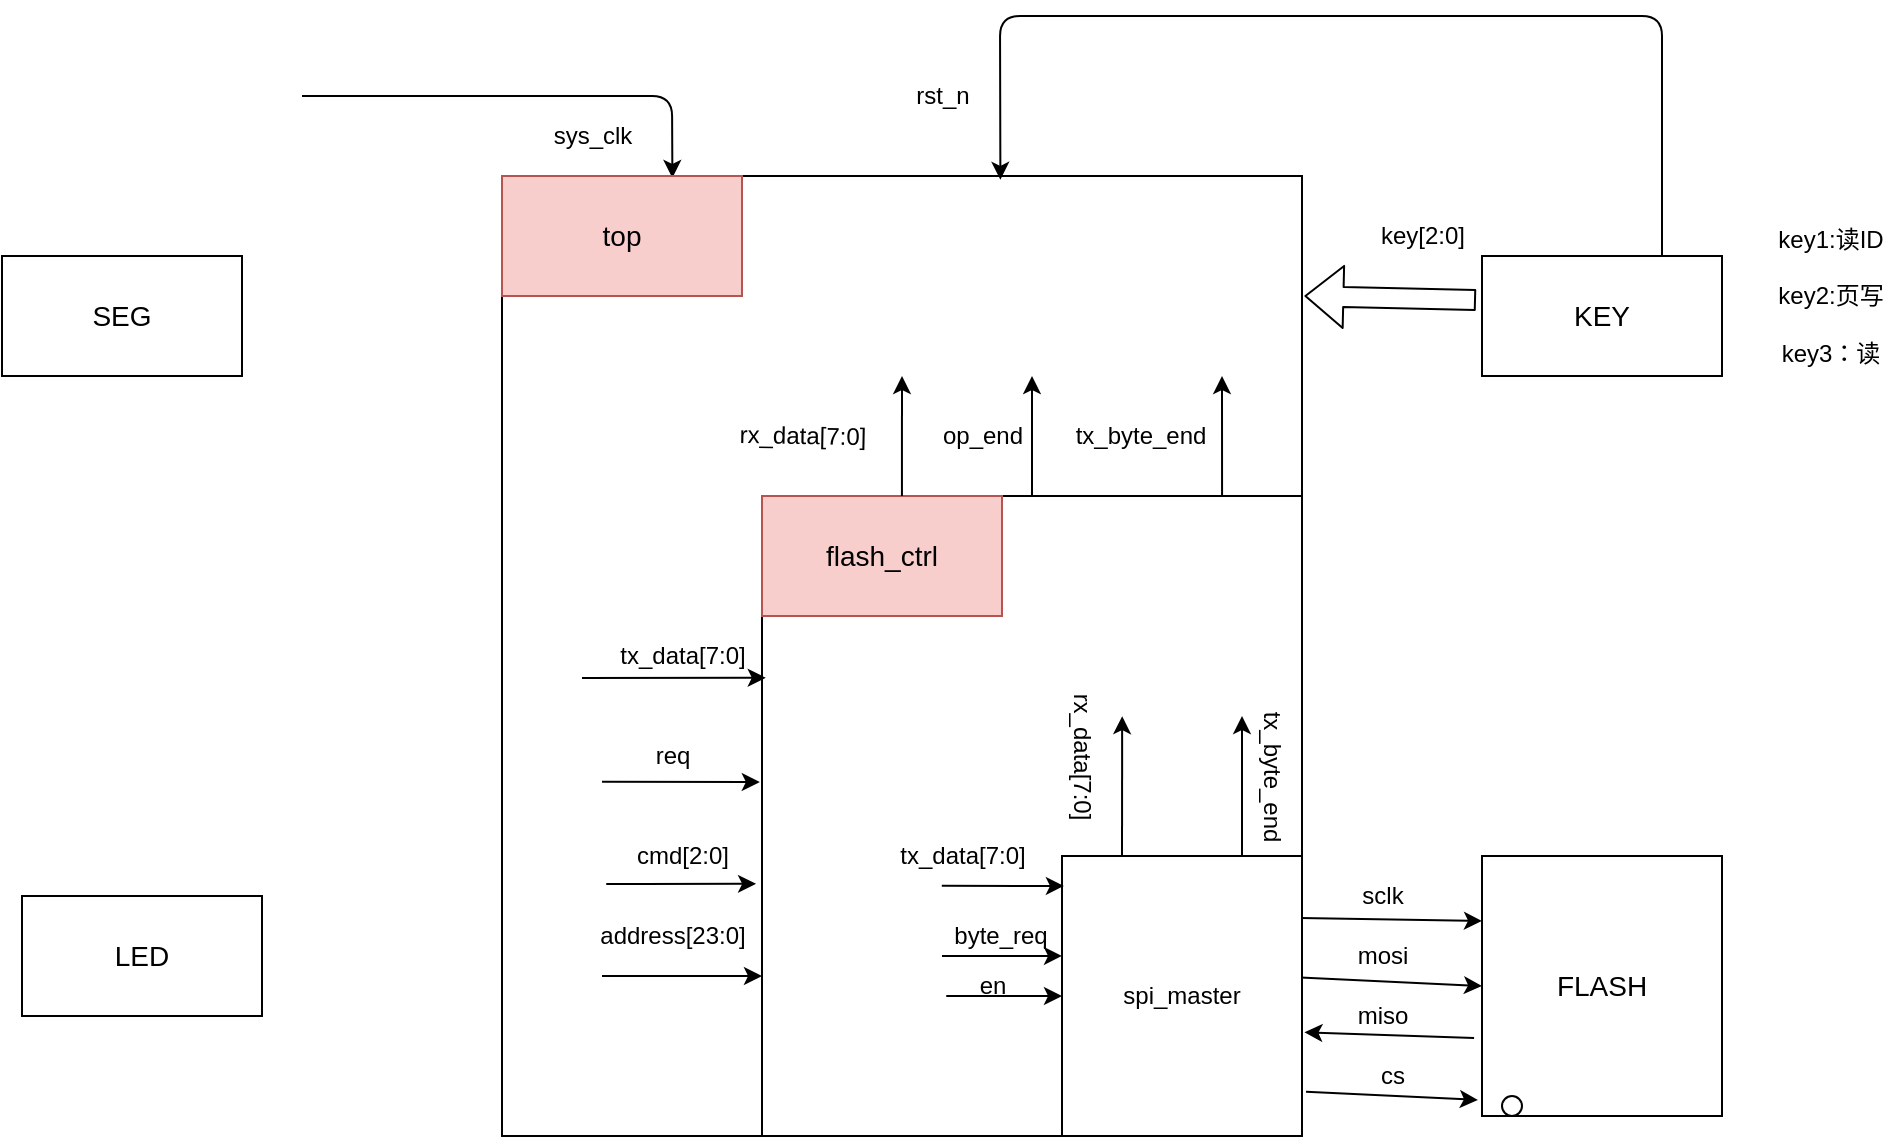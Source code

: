 <mxfile version="14.2.7" type="github">
  <diagram id="eEsHUfCtPcGkzx7xBdVv" name="Page-1">
    <mxGraphModel dx="2177" dy="804" grid="1" gridSize="10" guides="1" tooltips="1" connect="1" arrows="1" fold="1" page="1" pageScale="1" pageWidth="827" pageHeight="1169" math="0" shadow="0">
      <root>
        <mxCell id="0" />
        <mxCell id="1" parent="0" />
        <mxCell id="dPJaqiwZWHNFZR4YzsqL-5" value="" style="rounded=0;whiteSpace=wrap;html=1;sketch=0;" parent="1" vertex="1">
          <mxGeometry x="-250" y="120" width="400" height="480" as="geometry" />
        </mxCell>
        <mxCell id="dPJaqiwZWHNFZR4YzsqL-9" value="&lt;font style=&quot;font-size: 14px&quot;&gt;KEY&lt;/font&gt;" style="rounded=0;whiteSpace=wrap;html=1;sketch=0;" parent="1" vertex="1">
          <mxGeometry x="240" y="160" width="120" height="60" as="geometry" />
        </mxCell>
        <mxCell id="dPJaqiwZWHNFZR4YzsqL-11" value="&lt;font style=&quot;font-size: 14px&quot;&gt;SEG&lt;/font&gt;" style="rounded=0;whiteSpace=wrap;html=1;sketch=0;" parent="1" vertex="1">
          <mxGeometry x="-500" y="160" width="120" height="60" as="geometry" />
        </mxCell>
        <mxCell id="dPJaqiwZWHNFZR4YzsqL-12" value="&lt;font style=&quot;font-size: 14px&quot;&gt;FLASH&lt;/font&gt;" style="rounded=0;whiteSpace=wrap;html=1;sketch=0;" parent="1" vertex="1">
          <mxGeometry x="240" y="460" width="120" height="130" as="geometry" />
        </mxCell>
        <mxCell id="dPJaqiwZWHNFZR4YzsqL-13" value="&lt;font style=&quot;font-size: 14px&quot;&gt;LED&lt;/font&gt;" style="rounded=0;whiteSpace=wrap;html=1;sketch=0;" parent="1" vertex="1">
          <mxGeometry x="-490" y="480" width="120" height="60" as="geometry" />
        </mxCell>
        <mxCell id="dPJaqiwZWHNFZR4YzsqL-15" value="" style="endArrow=classic;html=1;entryX=0;entryY=0.25;entryDx=0;entryDy=0;exitX=0.998;exitY=0.773;exitDx=0;exitDy=0;exitPerimeter=0;" parent="1" source="dPJaqiwZWHNFZR4YzsqL-5" target="dPJaqiwZWHNFZR4YzsqL-12" edge="1">
          <mxGeometry width="50" height="50" relative="1" as="geometry">
            <mxPoint x="170" y="530" as="sourcePoint" />
            <mxPoint x="220" y="480" as="targetPoint" />
          </mxGeometry>
        </mxCell>
        <mxCell id="dPJaqiwZWHNFZR4YzsqL-16" value="sclk" style="text;html=1;align=center;verticalAlign=middle;resizable=0;points=[];autosize=1;" parent="1" vertex="1">
          <mxGeometry x="170" y="470" width="40" height="20" as="geometry" />
        </mxCell>
        <mxCell id="dPJaqiwZWHNFZR4YzsqL-18" value="" style="endArrow=classic;html=1;entryX=0;entryY=0.5;entryDx=0;entryDy=0;exitX=0.998;exitY=0.835;exitDx=0;exitDy=0;exitPerimeter=0;" parent="1" source="dPJaqiwZWHNFZR4YzsqL-5" target="dPJaqiwZWHNFZR4YzsqL-12" edge="1">
          <mxGeometry width="50" height="50" relative="1" as="geometry">
            <mxPoint x="165" y="570" as="sourcePoint" />
            <mxPoint x="215" y="520" as="targetPoint" />
          </mxGeometry>
        </mxCell>
        <mxCell id="dPJaqiwZWHNFZR4YzsqL-19" value="mosi" style="text;html=1;align=center;verticalAlign=middle;resizable=0;points=[];autosize=1;" parent="1" vertex="1">
          <mxGeometry x="170" y="500" width="40" height="20" as="geometry" />
        </mxCell>
        <mxCell id="dPJaqiwZWHNFZR4YzsqL-21" value="miso" style="text;html=1;align=center;verticalAlign=middle;resizable=0;points=[];autosize=1;" parent="1" vertex="1">
          <mxGeometry x="170" y="530" width="40" height="20" as="geometry" />
        </mxCell>
        <mxCell id="dPJaqiwZWHNFZR4YzsqL-22" value="" style="endArrow=classic;html=1;exitX=-0.033;exitY=0.7;exitDx=0;exitDy=0;exitPerimeter=0;entryX=1.003;entryY=0.892;entryDx=0;entryDy=0;entryPerimeter=0;" parent="1" source="dPJaqiwZWHNFZR4YzsqL-12" target="dPJaqiwZWHNFZR4YzsqL-5" edge="1">
          <mxGeometry width="50" height="50" relative="1" as="geometry">
            <mxPoint x="240" y="546" as="sourcePoint" />
            <mxPoint x="140" y="546" as="targetPoint" />
          </mxGeometry>
        </mxCell>
        <mxCell id="dPJaqiwZWHNFZR4YzsqL-23" value="" style="endArrow=classic;html=1;entryX=-0.017;entryY=0.938;entryDx=0;entryDy=0;exitX=1.005;exitY=0.954;exitDx=0;exitDy=0;exitPerimeter=0;entryPerimeter=0;" parent="1" source="dPJaqiwZWHNFZR4YzsqL-5" target="dPJaqiwZWHNFZR4YzsqL-12" edge="1">
          <mxGeometry width="50" height="50" relative="1" as="geometry">
            <mxPoint x="150" y="580" as="sourcePoint" />
            <mxPoint x="230" y="650" as="targetPoint" />
          </mxGeometry>
        </mxCell>
        <mxCell id="dPJaqiwZWHNFZR4YzsqL-24" value="cs" style="text;html=1;align=center;verticalAlign=middle;resizable=0;points=[];autosize=1;" parent="1" vertex="1">
          <mxGeometry x="180" y="560" width="30" height="20" as="geometry" />
        </mxCell>
        <mxCell id="dPJaqiwZWHNFZR4YzsqL-25" value="" style="ellipse;whiteSpace=wrap;html=1;aspect=fixed;rounded=0;sketch=0;rotation=-90;" parent="1" vertex="1">
          <mxGeometry x="250" y="580" width="10" height="10" as="geometry" />
        </mxCell>
        <mxCell id="dPJaqiwZWHNFZR4YzsqL-27" value="" style="whiteSpace=wrap;html=1;rounded=0;sketch=0;" parent="1" vertex="1">
          <mxGeometry x="-120" y="280" width="270" height="320" as="geometry" />
        </mxCell>
        <mxCell id="dPJaqiwZWHNFZR4YzsqL-26" value="spi_master" style="whiteSpace=wrap;html=1;rounded=0;sketch=0;" parent="1" vertex="1">
          <mxGeometry x="30" y="460" width="120" height="140" as="geometry" />
        </mxCell>
        <mxCell id="dPJaqiwZWHNFZR4YzsqL-31" value="" style="endArrow=classic;html=1;entryX=0.008;entryY=0.107;entryDx=0;entryDy=0;entryPerimeter=0;exitX=0.333;exitY=0.609;exitDx=0;exitDy=0;exitPerimeter=0;" parent="1" source="dPJaqiwZWHNFZR4YzsqL-27" target="dPJaqiwZWHNFZR4YzsqL-26" edge="1">
          <mxGeometry width="50" height="50" relative="1" as="geometry">
            <mxPoint x="-50" y="500" as="sourcePoint" />
            <mxPoint y="450" as="targetPoint" />
          </mxGeometry>
        </mxCell>
        <mxCell id="dPJaqiwZWHNFZR4YzsqL-32" value="tx_data[7:0]" style="text;html=1;align=center;verticalAlign=middle;resizable=0;points=[];autosize=1;" parent="1" vertex="1">
          <mxGeometry x="-60" y="450" width="80" height="20" as="geometry" />
        </mxCell>
        <mxCell id="dPJaqiwZWHNFZR4YzsqL-33" value="" style="endArrow=classic;html=1;entryX=0;entryY=0.357;entryDx=0;entryDy=0;entryPerimeter=0;" parent="1" target="dPJaqiwZWHNFZR4YzsqL-26" edge="1">
          <mxGeometry width="50" height="50" relative="1" as="geometry">
            <mxPoint x="-30" y="510" as="sourcePoint" />
            <mxPoint x="-10" y="530" as="targetPoint" />
            <Array as="points">
              <mxPoint x="-30" y="510" />
            </Array>
          </mxGeometry>
        </mxCell>
        <mxCell id="dPJaqiwZWHNFZR4YzsqL-34" value="byte_req" style="text;html=1;align=center;verticalAlign=middle;resizable=0;points=[];autosize=1;" parent="1" vertex="1">
          <mxGeometry x="-31" y="490" width="60" height="20" as="geometry" />
        </mxCell>
        <mxCell id="dPJaqiwZWHNFZR4YzsqL-35" value="" style="endArrow=classic;html=1;entryX=0;entryY=0.5;entryDx=0;entryDy=0;" parent="1" target="dPJaqiwZWHNFZR4YzsqL-26" edge="1">
          <mxGeometry width="50" height="50" relative="1" as="geometry">
            <mxPoint x="-20" y="530" as="sourcePoint" />
            <mxPoint x="-20" y="530" as="targetPoint" />
            <Array as="points">
              <mxPoint x="-30" y="530" />
              <mxPoint x="-20" y="530" />
            </Array>
          </mxGeometry>
        </mxCell>
        <mxCell id="dPJaqiwZWHNFZR4YzsqL-36" value="" style="endArrow=classic;html=1;exitX=0.25;exitY=0;exitDx=0;exitDy=0;entryX=0.667;entryY=0.344;entryDx=0;entryDy=0;entryPerimeter=0;" parent="1" source="dPJaqiwZWHNFZR4YzsqL-26" target="dPJaqiwZWHNFZR4YzsqL-27" edge="1">
          <mxGeometry width="50" height="50" relative="1" as="geometry">
            <mxPoint x="80" y="420" as="sourcePoint" />
            <mxPoint x="130" y="370" as="targetPoint" />
          </mxGeometry>
        </mxCell>
        <mxCell id="dPJaqiwZWHNFZR4YzsqL-38" value="&lt;font style=&quot;font-size: 14px&quot;&gt;flash_ctrl&lt;/font&gt;" style="rounded=0;whiteSpace=wrap;html=1;sketch=0;fillColor=#f8cecc;strokeColor=#b85450;" parent="1" vertex="1">
          <mxGeometry x="-120" y="280" width="120" height="60" as="geometry" />
        </mxCell>
        <mxCell id="dPJaqiwZWHNFZR4YzsqL-40" value="rx_data[7:0]" style="text;html=1;align=center;verticalAlign=middle;resizable=0;points=[];autosize=1;rotation=90;" parent="1" vertex="1">
          <mxGeometry y="400" width="80" height="20" as="geometry" />
        </mxCell>
        <mxCell id="dPJaqiwZWHNFZR4YzsqL-41" value="" style="endArrow=classic;html=1;exitX=0.75;exitY=0;exitDx=0;exitDy=0;" parent="1" source="dPJaqiwZWHNFZR4YzsqL-26" edge="1">
          <mxGeometry width="50" height="50" relative="1" as="geometry">
            <mxPoint x="80" y="420" as="sourcePoint" />
            <mxPoint x="120" y="390" as="targetPoint" />
            <Array as="points">
              <mxPoint x="120" y="390" />
            </Array>
          </mxGeometry>
        </mxCell>
        <mxCell id="dPJaqiwZWHNFZR4YzsqL-43" value="tx_byte_end" style="text;html=1;align=center;verticalAlign=middle;resizable=0;points=[];autosize=1;rotation=90;" parent="1" vertex="1">
          <mxGeometry x="95" y="410" width="80" height="20" as="geometry" />
        </mxCell>
        <mxCell id="dPJaqiwZWHNFZR4YzsqL-70" value="" style="endArrow=classic;html=1;entryX=0.213;entryY=0.002;entryDx=0;entryDy=0;entryPerimeter=0;" parent="1" target="dPJaqiwZWHNFZR4YzsqL-5" edge="1">
          <mxGeometry width="50" height="50" relative="1" as="geometry">
            <mxPoint x="-350" y="80" as="sourcePoint" />
            <mxPoint x="-290" y="40" as="targetPoint" />
            <Array as="points">
              <mxPoint x="-165" y="80" />
            </Array>
          </mxGeometry>
        </mxCell>
        <mxCell id="dPJaqiwZWHNFZR4YzsqL-71" value="sys_clk" style="text;html=1;align=center;verticalAlign=middle;resizable=0;points=[];autosize=1;" parent="1" vertex="1">
          <mxGeometry x="-230" y="90" width="50" height="20" as="geometry" />
        </mxCell>
        <mxCell id="dPJaqiwZWHNFZR4YzsqL-72" value="" style="endArrow=classic;html=1;entryX=0.623;entryY=0.004;entryDx=0;entryDy=0;entryPerimeter=0;exitX=0.75;exitY=0;exitDx=0;exitDy=0;" parent="1" source="dPJaqiwZWHNFZR4YzsqL-9" target="dPJaqiwZWHNFZR4YzsqL-5" edge="1">
          <mxGeometry width="50" height="50" relative="1" as="geometry">
            <mxPoint x="-180" y="40" as="sourcePoint" />
            <mxPoint x="10" y="20" as="targetPoint" />
            <Array as="points">
              <mxPoint x="330" y="40" />
              <mxPoint x="-1" y="40" />
            </Array>
          </mxGeometry>
        </mxCell>
        <mxCell id="dPJaqiwZWHNFZR4YzsqL-73" value="rst_n" style="text;html=1;align=center;verticalAlign=middle;resizable=0;points=[];autosize=1;" parent="1" vertex="1">
          <mxGeometry x="-50" y="70" width="40" height="20" as="geometry" />
        </mxCell>
        <mxCell id="dPJaqiwZWHNFZR4YzsqL-75" value="cmd[2:0]" style="text;html=1;align=center;verticalAlign=middle;resizable=0;points=[];autosize=1;" parent="1" vertex="1">
          <mxGeometry x="-190" y="450" width="60" height="20" as="geometry" />
        </mxCell>
        <mxCell id="dPJaqiwZWHNFZR4YzsqL-76" value="" style="shape=flexArrow;endArrow=classic;html=1;entryX=1.003;entryY=0.125;entryDx=0;entryDy=0;entryPerimeter=0;exitX=-0.025;exitY=0.367;exitDx=0;exitDy=0;exitPerimeter=0;" parent="1" source="dPJaqiwZWHNFZR4YzsqL-9" target="dPJaqiwZWHNFZR4YzsqL-5" edge="1">
          <mxGeometry width="50" height="50" relative="1" as="geometry">
            <mxPoint x="440" y="350" as="sourcePoint" />
            <mxPoint x="490" y="300" as="targetPoint" />
          </mxGeometry>
        </mxCell>
        <mxCell id="dPJaqiwZWHNFZR4YzsqL-77" value="key[2:0]" style="text;html=1;align=center;verticalAlign=middle;resizable=0;points=[];autosize=1;" parent="1" vertex="1">
          <mxGeometry x="180" y="140" width="60" height="20" as="geometry" />
        </mxCell>
        <mxCell id="dPJaqiwZWHNFZR4YzsqL-78" value="&lt;font style=&quot;font-size: 14px&quot;&gt;top&lt;/font&gt;" style="rounded=0;whiteSpace=wrap;html=1;sketch=0;fillColor=#f8cecc;strokeColor=#b85450;" parent="1" vertex="1">
          <mxGeometry x="-250" y="120" width="120" height="60" as="geometry" />
        </mxCell>
        <mxCell id="dPJaqiwZWHNFZR4YzsqL-79" value="" style="endArrow=classic;html=1;entryX=0.007;entryY=0.284;entryDx=0;entryDy=0;entryPerimeter=0;exitX=0.1;exitY=0.523;exitDx=0;exitDy=0;exitPerimeter=0;" parent="1" source="dPJaqiwZWHNFZR4YzsqL-5" target="dPJaqiwZWHNFZR4YzsqL-27" edge="1">
          <mxGeometry width="50" height="50" relative="1" as="geometry">
            <mxPoint x="-210" y="410" as="sourcePoint" />
            <mxPoint x="-160" y="360" as="targetPoint" />
          </mxGeometry>
        </mxCell>
        <mxCell id="dPJaqiwZWHNFZR4YzsqL-80" value="&lt;font style=&quot;font-size: 12px&quot;&gt;tx_data[7:0]&lt;/font&gt;" style="text;html=1;align=center;verticalAlign=middle;resizable=0;points=[];autosize=1;" parent="1" vertex="1">
          <mxGeometry x="-200" y="350" width="80" height="20" as="geometry" />
        </mxCell>
        <mxCell id="dPJaqiwZWHNFZR4YzsqL-81" value="" style="endArrow=classic;html=1;exitX=0.583;exitY=0;exitDx=0;exitDy=0;exitPerimeter=0;" parent="1" source="dPJaqiwZWHNFZR4YzsqL-38" edge="1">
          <mxGeometry width="50" height="50" relative="1" as="geometry">
            <mxPoint x="-100" y="270" as="sourcePoint" />
            <mxPoint x="-50" y="220" as="targetPoint" />
          </mxGeometry>
        </mxCell>
        <mxCell id="dPJaqiwZWHNFZR4YzsqL-82" value="rx_data[7:0]" style="text;html=1;align=center;verticalAlign=middle;resizable=0;points=[];autosize=1;rotation=1;" parent="1" vertex="1">
          <mxGeometry x="-140" y="240" width="80" height="20" as="geometry" />
        </mxCell>
        <mxCell id="dPJaqiwZWHNFZR4YzsqL-83" value="" style="endArrow=classic;html=1;entryX=-0.004;entryY=0.447;entryDx=0;entryDy=0;entryPerimeter=0;exitX=0.125;exitY=0.631;exitDx=0;exitDy=0;exitPerimeter=0;" parent="1" source="dPJaqiwZWHNFZR4YzsqL-5" target="dPJaqiwZWHNFZR4YzsqL-27" edge="1">
          <mxGeometry width="50" height="50" relative="1" as="geometry">
            <mxPoint x="-190" y="480" as="sourcePoint" />
            <mxPoint x="-140" y="430" as="targetPoint" />
          </mxGeometry>
        </mxCell>
        <mxCell id="dPJaqiwZWHNFZR4YzsqL-84" value="req" style="text;html=1;align=center;verticalAlign=middle;resizable=0;points=[];autosize=1;" parent="1" vertex="1">
          <mxGeometry x="-180" y="400" width="30" height="20" as="geometry" />
        </mxCell>
        <mxCell id="dPJaqiwZWHNFZR4YzsqL-85" value="" style="endArrow=classic;html=1;entryX=-0.011;entryY=0.606;entryDx=0;entryDy=0;entryPerimeter=0;" parent="1" target="dPJaqiwZWHNFZR4YzsqL-27" edge="1">
          <mxGeometry width="50" height="50" relative="1" as="geometry">
            <mxPoint x="-190" y="474" as="sourcePoint" />
            <mxPoint x="-160" y="480" as="targetPoint" />
            <Array as="points">
              <mxPoint x="-200" y="474" />
              <mxPoint x="-190" y="474" />
            </Array>
          </mxGeometry>
        </mxCell>
        <mxCell id="dPJaqiwZWHNFZR4YzsqL-86" value="op_end" style="text;html=1;align=center;verticalAlign=middle;resizable=0;points=[];autosize=1;" parent="1" vertex="1">
          <mxGeometry x="-40" y="240" width="60" height="20" as="geometry" />
        </mxCell>
        <mxCell id="dPJaqiwZWHNFZR4YzsqL-87" value="" style="endArrow=classic;html=1;exitX=0.5;exitY=0;exitDx=0;exitDy=0;" parent="1" source="dPJaqiwZWHNFZR4YzsqL-27" edge="1">
          <mxGeometry width="50" height="50" relative="1" as="geometry">
            <mxPoint x="40" y="260" as="sourcePoint" />
            <mxPoint x="15" y="220" as="targetPoint" />
            <Array as="points">
              <mxPoint x="15" y="230" />
            </Array>
          </mxGeometry>
        </mxCell>
        <mxCell id="dPJaqiwZWHNFZR4YzsqL-88" value="" style="endArrow=classic;html=1;entryX=0;entryY=0.75;entryDx=0;entryDy=0;" parent="1" target="dPJaqiwZWHNFZR4YzsqL-27" edge="1">
          <mxGeometry width="50" height="50" relative="1" as="geometry">
            <mxPoint x="-200" y="520" as="sourcePoint" />
            <mxPoint x="-150" y="520" as="targetPoint" />
            <Array as="points">
              <mxPoint x="-200" y="520" />
            </Array>
          </mxGeometry>
        </mxCell>
        <mxCell id="dPJaqiwZWHNFZR4YzsqL-89" value="address[23:0]" style="text;html=1;align=center;verticalAlign=middle;resizable=0;points=[];autosize=1;" parent="1" vertex="1">
          <mxGeometry x="-210" y="490" width="90" height="20" as="geometry" />
        </mxCell>
        <mxCell id="dPJaqiwZWHNFZR4YzsqL-90" value="en" style="text;html=1;align=center;verticalAlign=middle;resizable=0;points=[];autosize=1;" parent="1" vertex="1">
          <mxGeometry x="-20" y="515" width="30" height="20" as="geometry" />
        </mxCell>
        <mxCell id="dPJaqiwZWHNFZR4YzsqL-93" value="tx_byte_end" style="text;html=1;align=center;verticalAlign=middle;resizable=0;points=[];autosize=1;" parent="1" vertex="1">
          <mxGeometry x="29" y="240" width="80" height="20" as="geometry" />
        </mxCell>
        <mxCell id="dPJaqiwZWHNFZR4YzsqL-95" value="" style="endArrow=classic;html=1;exitX=0.852;exitY=0;exitDx=0;exitDy=0;exitPerimeter=0;" parent="1" source="dPJaqiwZWHNFZR4YzsqL-27" edge="1">
          <mxGeometry width="50" height="50" relative="1" as="geometry">
            <mxPoint x="70" y="260" as="sourcePoint" />
            <mxPoint x="110" y="220" as="targetPoint" />
            <Array as="points">
              <mxPoint x="110" y="230" />
            </Array>
          </mxGeometry>
        </mxCell>
        <mxCell id="32gQ6iK9bgQS2-sApS-T-1" value="&lt;div&gt;key1:读ID&lt;/div&gt;&lt;div&gt;&lt;br&gt;&lt;/div&gt;&lt;div&gt;key2:页写&lt;/div&gt;&lt;div&gt;&lt;br&gt;&lt;/div&gt;&lt;div&gt;key3：读&lt;br&gt;&lt;/div&gt;" style="text;html=1;align=center;verticalAlign=middle;resizable=0;points=[];autosize=1;" vertex="1" parent="1">
          <mxGeometry x="379" y="140" width="70" height="80" as="geometry" />
        </mxCell>
      </root>
    </mxGraphModel>
  </diagram>
</mxfile>
